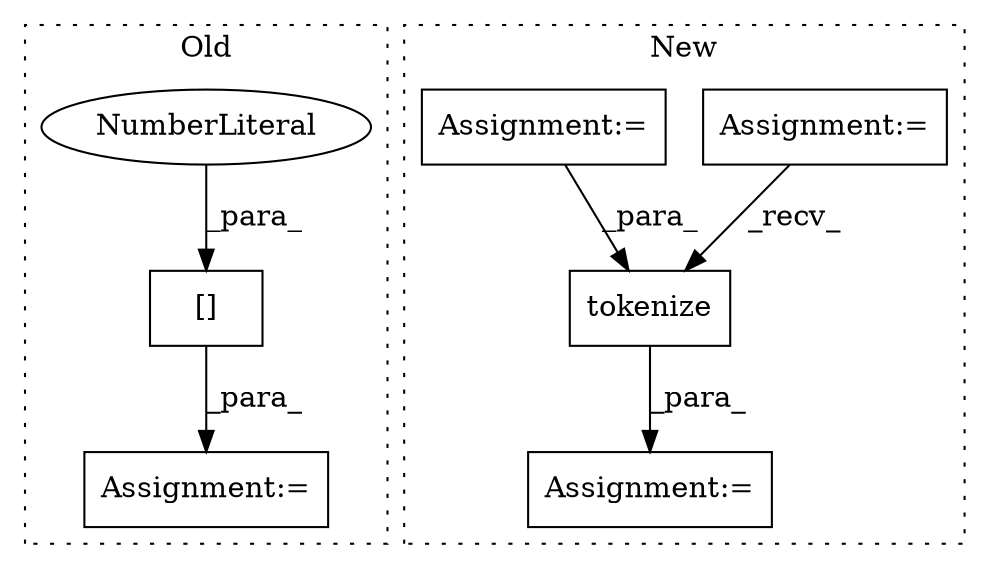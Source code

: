 digraph G {
subgraph cluster0 {
1 [label="[]" a="2" s="3075,3093" l="17,1" shape="box"];
4 [label="Assignment:=" a="7" s="3074" l="1" shape="box"];
5 [label="NumberLiteral" a="34" s="3092" l="1" shape="ellipse"];
label = "Old";
style="dotted";
}
subgraph cluster1 {
2 [label="tokenize" a="32" s="2912,2940" l="9,1" shape="box"];
3 [label="Assignment:=" a="7" s="2884" l="1" shape="box"];
6 [label="Assignment:=" a="7" s="2717" l="9" shape="box"];
7 [label="Assignment:=" a="7" s="2754" l="4" shape="box"];
label = "New";
style="dotted";
}
1 -> 4 [label="_para_"];
2 -> 3 [label="_para_"];
5 -> 1 [label="_para_"];
6 -> 2 [label="_recv_"];
7 -> 2 [label="_para_"];
}